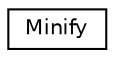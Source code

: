 digraph "Graphical Class Hierarchy"
{
  edge [fontname="Helvetica",fontsize="10",labelfontname="Helvetica",labelfontsize="10"];
  node [fontname="Helvetica",fontsize="10",shape=record];
  rankdir="LR";
  Node0 [label="Minify",height=0.2,width=0.4,color="black", fillcolor="white", style="filled",URL="$class_zest_1_1_common_1_1_minify.html"];
}
